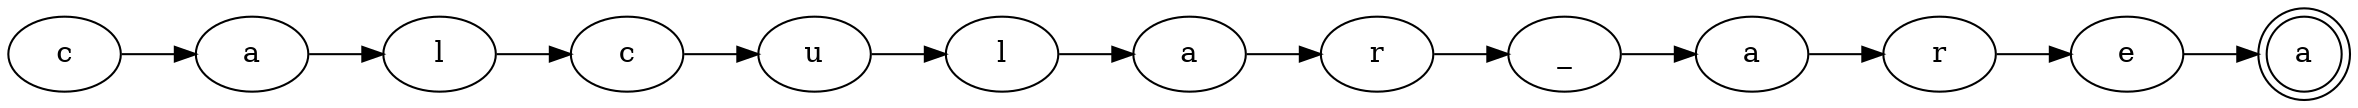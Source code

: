 digraph{
rankdir=LR
 node0 [label="c", shape=ellipse];
 node1 [label="a", shape=ellipse];
  node0 -> node1;
 node2 [label="l", shape=ellipse];
  node1 -> node2;
 node3 [label="c", shape=ellipse];
  node2 -> node3;
 node4 [label="u", shape=ellipse];
  node3 -> node4;
 node5 [label="l", shape=ellipse];
  node4 -> node5;
 node6 [label="a", shape=ellipse];
  node5 -> node6;
 node7 [label="r", shape=ellipse];
  node6 -> node7;
 node8 [label="_", shape=ellipse];
  node7 -> node8;
 node9 [label="a", shape=ellipse];
  node8 -> node9;
 node10 [label="r", shape=ellipse];
  node9 -> node10;
 node11 [label="e", shape=ellipse];
  node10 -> node11;
 node12 [label="a", shape=doublecircle];
  node11 -> node12;
}
